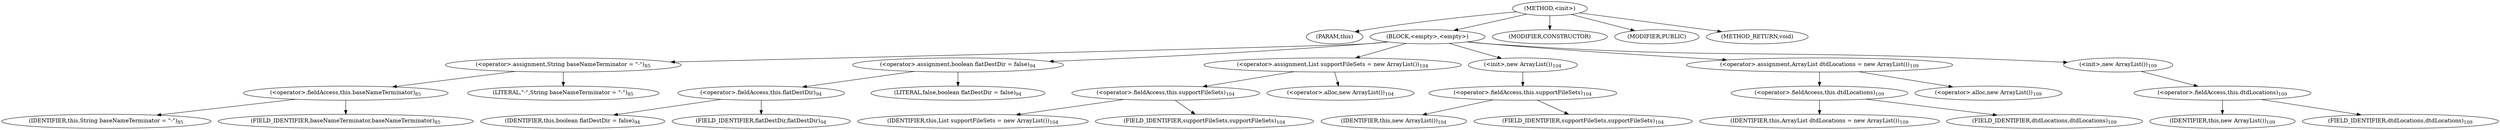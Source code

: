 digraph "&lt;init&gt;" {  
"141" [label = <(METHOD,&lt;init&gt;)> ]
"142" [label = <(PARAM,this)> ]
"143" [label = <(BLOCK,&lt;empty&gt;,&lt;empty&gt;)> ]
"144" [label = <(&lt;operator&gt;.assignment,String baseNameTerminator = &quot;-&quot;)<SUB>85</SUB>> ]
"145" [label = <(&lt;operator&gt;.fieldAccess,this.baseNameTerminator)<SUB>85</SUB>> ]
"146" [label = <(IDENTIFIER,this,String baseNameTerminator = &quot;-&quot;)<SUB>85</SUB>> ]
"147" [label = <(FIELD_IDENTIFIER,baseNameTerminator,baseNameTerminator)<SUB>85</SUB>> ]
"148" [label = <(LITERAL,&quot;-&quot;,String baseNameTerminator = &quot;-&quot;)<SUB>85</SUB>> ]
"149" [label = <(&lt;operator&gt;.assignment,boolean flatDestDir = false)<SUB>94</SUB>> ]
"150" [label = <(&lt;operator&gt;.fieldAccess,this.flatDestDir)<SUB>94</SUB>> ]
"151" [label = <(IDENTIFIER,this,boolean flatDestDir = false)<SUB>94</SUB>> ]
"152" [label = <(FIELD_IDENTIFIER,flatDestDir,flatDestDir)<SUB>94</SUB>> ]
"153" [label = <(LITERAL,false,boolean flatDestDir = false)<SUB>94</SUB>> ]
"154" [label = <(&lt;operator&gt;.assignment,List supportFileSets = new ArrayList())<SUB>104</SUB>> ]
"155" [label = <(&lt;operator&gt;.fieldAccess,this.supportFileSets)<SUB>104</SUB>> ]
"156" [label = <(IDENTIFIER,this,List supportFileSets = new ArrayList())<SUB>104</SUB>> ]
"157" [label = <(FIELD_IDENTIFIER,supportFileSets,supportFileSets)<SUB>104</SUB>> ]
"158" [label = <(&lt;operator&gt;.alloc,new ArrayList())<SUB>104</SUB>> ]
"159" [label = <(&lt;init&gt;,new ArrayList())<SUB>104</SUB>> ]
"160" [label = <(&lt;operator&gt;.fieldAccess,this.supportFileSets)<SUB>104</SUB>> ]
"161" [label = <(IDENTIFIER,this,new ArrayList())<SUB>104</SUB>> ]
"162" [label = <(FIELD_IDENTIFIER,supportFileSets,supportFileSets)<SUB>104</SUB>> ]
"163" [label = <(&lt;operator&gt;.assignment,ArrayList dtdLocations = new ArrayList())<SUB>109</SUB>> ]
"164" [label = <(&lt;operator&gt;.fieldAccess,this.dtdLocations)<SUB>109</SUB>> ]
"165" [label = <(IDENTIFIER,this,ArrayList dtdLocations = new ArrayList())<SUB>109</SUB>> ]
"166" [label = <(FIELD_IDENTIFIER,dtdLocations,dtdLocations)<SUB>109</SUB>> ]
"167" [label = <(&lt;operator&gt;.alloc,new ArrayList())<SUB>109</SUB>> ]
"168" [label = <(&lt;init&gt;,new ArrayList())<SUB>109</SUB>> ]
"169" [label = <(&lt;operator&gt;.fieldAccess,this.dtdLocations)<SUB>109</SUB>> ]
"170" [label = <(IDENTIFIER,this,new ArrayList())<SUB>109</SUB>> ]
"171" [label = <(FIELD_IDENTIFIER,dtdLocations,dtdLocations)<SUB>109</SUB>> ]
"172" [label = <(MODIFIER,CONSTRUCTOR)> ]
"173" [label = <(MODIFIER,PUBLIC)> ]
"174" [label = <(METHOD_RETURN,void)> ]
  "141" -> "142" 
  "141" -> "143" 
  "141" -> "172" 
  "141" -> "173" 
  "141" -> "174" 
  "143" -> "144" 
  "143" -> "149" 
  "143" -> "154" 
  "143" -> "159" 
  "143" -> "163" 
  "143" -> "168" 
  "144" -> "145" 
  "144" -> "148" 
  "145" -> "146" 
  "145" -> "147" 
  "149" -> "150" 
  "149" -> "153" 
  "150" -> "151" 
  "150" -> "152" 
  "154" -> "155" 
  "154" -> "158" 
  "155" -> "156" 
  "155" -> "157" 
  "159" -> "160" 
  "160" -> "161" 
  "160" -> "162" 
  "163" -> "164" 
  "163" -> "167" 
  "164" -> "165" 
  "164" -> "166" 
  "168" -> "169" 
  "169" -> "170" 
  "169" -> "171" 
}
